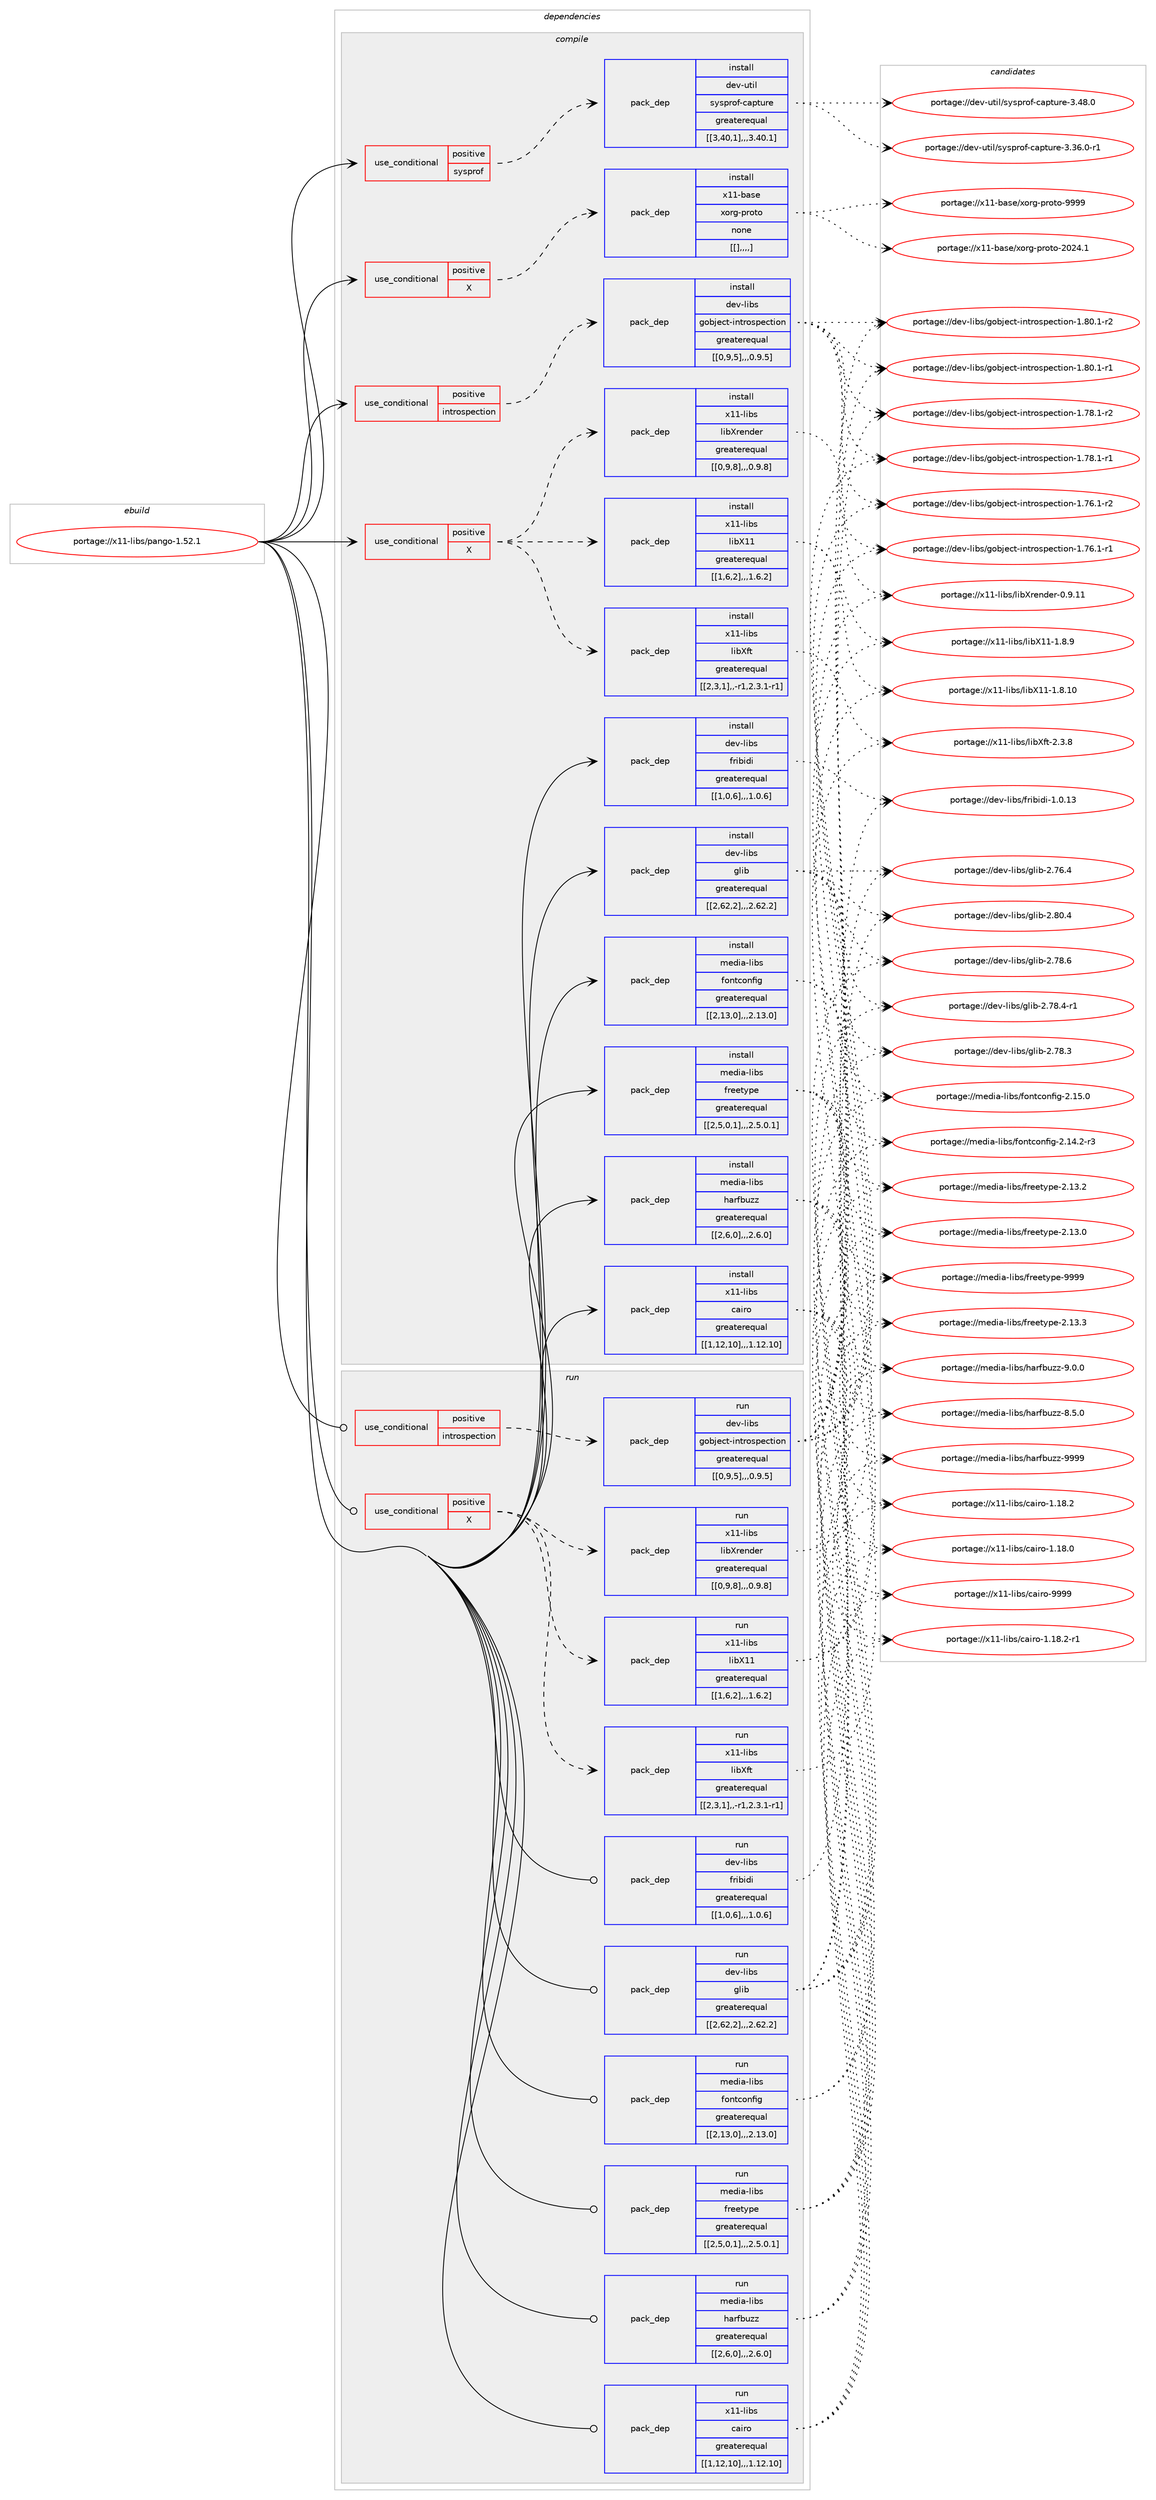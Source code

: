 digraph prolog {

# *************
# Graph options
# *************

newrank=true;
concentrate=true;
compound=true;
graph [rankdir=LR,fontname=Helvetica,fontsize=10,ranksep=1.5];#, ranksep=2.5, nodesep=0.2];
edge  [arrowhead=vee];
node  [fontname=Helvetica,fontsize=10];

# **********
# The ebuild
# **********

subgraph cluster_leftcol {
color=gray;
label=<<i>ebuild</i>>;
id [label="portage://x11-libs/pango-1.52.1", color=red, width=4, href="../x11-libs/pango-1.52.1.svg"];
}

# ****************
# The dependencies
# ****************

subgraph cluster_midcol {
color=gray;
label=<<i>dependencies</i>>;
subgraph cluster_compile {
fillcolor="#eeeeee";
style=filled;
label=<<i>compile</i>>;
subgraph cond11956 {
dependency33926 [label=<<TABLE BORDER="0" CELLBORDER="1" CELLSPACING="0" CELLPADDING="4"><TR><TD ROWSPAN="3" CELLPADDING="10">use_conditional</TD></TR><TR><TD>positive</TD></TR><TR><TD>X</TD></TR></TABLE>>, shape=none, color=red];
subgraph pack21740 {
dependency33927 [label=<<TABLE BORDER="0" CELLBORDER="1" CELLSPACING="0" CELLPADDING="4" WIDTH="220"><TR><TD ROWSPAN="6" CELLPADDING="30">pack_dep</TD></TR><TR><TD WIDTH="110">install</TD></TR><TR><TD>x11-base</TD></TR><TR><TD>xorg-proto</TD></TR><TR><TD>none</TD></TR><TR><TD>[[],,,,]</TD></TR></TABLE>>, shape=none, color=blue];
}
dependency33926:e -> dependency33927:w [weight=20,style="dashed",arrowhead="vee"];
}
id:e -> dependency33926:w [weight=20,style="solid",arrowhead="vee"];
subgraph cond11957 {
dependency33928 [label=<<TABLE BORDER="0" CELLBORDER="1" CELLSPACING="0" CELLPADDING="4"><TR><TD ROWSPAN="3" CELLPADDING="10">use_conditional</TD></TR><TR><TD>positive</TD></TR><TR><TD>X</TD></TR></TABLE>>, shape=none, color=red];
subgraph pack21741 {
dependency33929 [label=<<TABLE BORDER="0" CELLBORDER="1" CELLSPACING="0" CELLPADDING="4" WIDTH="220"><TR><TD ROWSPAN="6" CELLPADDING="30">pack_dep</TD></TR><TR><TD WIDTH="110">install</TD></TR><TR><TD>x11-libs</TD></TR><TR><TD>libX11</TD></TR><TR><TD>greaterequal</TD></TR><TR><TD>[[1,6,2],,,1.6.2]</TD></TR></TABLE>>, shape=none, color=blue];
}
dependency33928:e -> dependency33929:w [weight=20,style="dashed",arrowhead="vee"];
subgraph pack21742 {
dependency33930 [label=<<TABLE BORDER="0" CELLBORDER="1" CELLSPACING="0" CELLPADDING="4" WIDTH="220"><TR><TD ROWSPAN="6" CELLPADDING="30">pack_dep</TD></TR><TR><TD WIDTH="110">install</TD></TR><TR><TD>x11-libs</TD></TR><TR><TD>libXft</TD></TR><TR><TD>greaterequal</TD></TR><TR><TD>[[2,3,1],,-r1,2.3.1-r1]</TD></TR></TABLE>>, shape=none, color=blue];
}
dependency33928:e -> dependency33930:w [weight=20,style="dashed",arrowhead="vee"];
subgraph pack21743 {
dependency33931 [label=<<TABLE BORDER="0" CELLBORDER="1" CELLSPACING="0" CELLPADDING="4" WIDTH="220"><TR><TD ROWSPAN="6" CELLPADDING="30">pack_dep</TD></TR><TR><TD WIDTH="110">install</TD></TR><TR><TD>x11-libs</TD></TR><TR><TD>libXrender</TD></TR><TR><TD>greaterequal</TD></TR><TR><TD>[[0,9,8],,,0.9.8]</TD></TR></TABLE>>, shape=none, color=blue];
}
dependency33928:e -> dependency33931:w [weight=20,style="dashed",arrowhead="vee"];
}
id:e -> dependency33928:w [weight=20,style="solid",arrowhead="vee"];
subgraph cond11958 {
dependency33932 [label=<<TABLE BORDER="0" CELLBORDER="1" CELLSPACING="0" CELLPADDING="4"><TR><TD ROWSPAN="3" CELLPADDING="10">use_conditional</TD></TR><TR><TD>positive</TD></TR><TR><TD>introspection</TD></TR></TABLE>>, shape=none, color=red];
subgraph pack21744 {
dependency33933 [label=<<TABLE BORDER="0" CELLBORDER="1" CELLSPACING="0" CELLPADDING="4" WIDTH="220"><TR><TD ROWSPAN="6" CELLPADDING="30">pack_dep</TD></TR><TR><TD WIDTH="110">install</TD></TR><TR><TD>dev-libs</TD></TR><TR><TD>gobject-introspection</TD></TR><TR><TD>greaterequal</TD></TR><TR><TD>[[0,9,5],,,0.9.5]</TD></TR></TABLE>>, shape=none, color=blue];
}
dependency33932:e -> dependency33933:w [weight=20,style="dashed",arrowhead="vee"];
}
id:e -> dependency33932:w [weight=20,style="solid",arrowhead="vee"];
subgraph cond11959 {
dependency33934 [label=<<TABLE BORDER="0" CELLBORDER="1" CELLSPACING="0" CELLPADDING="4"><TR><TD ROWSPAN="3" CELLPADDING="10">use_conditional</TD></TR><TR><TD>positive</TD></TR><TR><TD>sysprof</TD></TR></TABLE>>, shape=none, color=red];
subgraph pack21745 {
dependency33935 [label=<<TABLE BORDER="0" CELLBORDER="1" CELLSPACING="0" CELLPADDING="4" WIDTH="220"><TR><TD ROWSPAN="6" CELLPADDING="30">pack_dep</TD></TR><TR><TD WIDTH="110">install</TD></TR><TR><TD>dev-util</TD></TR><TR><TD>sysprof-capture</TD></TR><TR><TD>greaterequal</TD></TR><TR><TD>[[3,40,1],,,3.40.1]</TD></TR></TABLE>>, shape=none, color=blue];
}
dependency33934:e -> dependency33935:w [weight=20,style="dashed",arrowhead="vee"];
}
id:e -> dependency33934:w [weight=20,style="solid",arrowhead="vee"];
subgraph pack21746 {
dependency33936 [label=<<TABLE BORDER="0" CELLBORDER="1" CELLSPACING="0" CELLPADDING="4" WIDTH="220"><TR><TD ROWSPAN="6" CELLPADDING="30">pack_dep</TD></TR><TR><TD WIDTH="110">install</TD></TR><TR><TD>dev-libs</TD></TR><TR><TD>fribidi</TD></TR><TR><TD>greaterequal</TD></TR><TR><TD>[[1,0,6],,,1.0.6]</TD></TR></TABLE>>, shape=none, color=blue];
}
id:e -> dependency33936:w [weight=20,style="solid",arrowhead="vee"];
subgraph pack21747 {
dependency33937 [label=<<TABLE BORDER="0" CELLBORDER="1" CELLSPACING="0" CELLPADDING="4" WIDTH="220"><TR><TD ROWSPAN="6" CELLPADDING="30">pack_dep</TD></TR><TR><TD WIDTH="110">install</TD></TR><TR><TD>dev-libs</TD></TR><TR><TD>glib</TD></TR><TR><TD>greaterequal</TD></TR><TR><TD>[[2,62,2],,,2.62.2]</TD></TR></TABLE>>, shape=none, color=blue];
}
id:e -> dependency33937:w [weight=20,style="solid",arrowhead="vee"];
subgraph pack21748 {
dependency33938 [label=<<TABLE BORDER="0" CELLBORDER="1" CELLSPACING="0" CELLPADDING="4" WIDTH="220"><TR><TD ROWSPAN="6" CELLPADDING="30">pack_dep</TD></TR><TR><TD WIDTH="110">install</TD></TR><TR><TD>media-libs</TD></TR><TR><TD>fontconfig</TD></TR><TR><TD>greaterequal</TD></TR><TR><TD>[[2,13,0],,,2.13.0]</TD></TR></TABLE>>, shape=none, color=blue];
}
id:e -> dependency33938:w [weight=20,style="solid",arrowhead="vee"];
subgraph pack21749 {
dependency33939 [label=<<TABLE BORDER="0" CELLBORDER="1" CELLSPACING="0" CELLPADDING="4" WIDTH="220"><TR><TD ROWSPAN="6" CELLPADDING="30">pack_dep</TD></TR><TR><TD WIDTH="110">install</TD></TR><TR><TD>media-libs</TD></TR><TR><TD>freetype</TD></TR><TR><TD>greaterequal</TD></TR><TR><TD>[[2,5,0,1],,,2.5.0.1]</TD></TR></TABLE>>, shape=none, color=blue];
}
id:e -> dependency33939:w [weight=20,style="solid",arrowhead="vee"];
subgraph pack21750 {
dependency33940 [label=<<TABLE BORDER="0" CELLBORDER="1" CELLSPACING="0" CELLPADDING="4" WIDTH="220"><TR><TD ROWSPAN="6" CELLPADDING="30">pack_dep</TD></TR><TR><TD WIDTH="110">install</TD></TR><TR><TD>media-libs</TD></TR><TR><TD>harfbuzz</TD></TR><TR><TD>greaterequal</TD></TR><TR><TD>[[2,6,0],,,2.6.0]</TD></TR></TABLE>>, shape=none, color=blue];
}
id:e -> dependency33940:w [weight=20,style="solid",arrowhead="vee"];
subgraph pack21751 {
dependency33941 [label=<<TABLE BORDER="0" CELLBORDER="1" CELLSPACING="0" CELLPADDING="4" WIDTH="220"><TR><TD ROWSPAN="6" CELLPADDING="30">pack_dep</TD></TR><TR><TD WIDTH="110">install</TD></TR><TR><TD>x11-libs</TD></TR><TR><TD>cairo</TD></TR><TR><TD>greaterequal</TD></TR><TR><TD>[[1,12,10],,,1.12.10]</TD></TR></TABLE>>, shape=none, color=blue];
}
id:e -> dependency33941:w [weight=20,style="solid",arrowhead="vee"];
}
subgraph cluster_compileandrun {
fillcolor="#eeeeee";
style=filled;
label=<<i>compile and run</i>>;
}
subgraph cluster_run {
fillcolor="#eeeeee";
style=filled;
label=<<i>run</i>>;
subgraph cond11960 {
dependency33942 [label=<<TABLE BORDER="0" CELLBORDER="1" CELLSPACING="0" CELLPADDING="4"><TR><TD ROWSPAN="3" CELLPADDING="10">use_conditional</TD></TR><TR><TD>positive</TD></TR><TR><TD>X</TD></TR></TABLE>>, shape=none, color=red];
subgraph pack21752 {
dependency33943 [label=<<TABLE BORDER="0" CELLBORDER="1" CELLSPACING="0" CELLPADDING="4" WIDTH="220"><TR><TD ROWSPAN="6" CELLPADDING="30">pack_dep</TD></TR><TR><TD WIDTH="110">run</TD></TR><TR><TD>x11-libs</TD></TR><TR><TD>libX11</TD></TR><TR><TD>greaterequal</TD></TR><TR><TD>[[1,6,2],,,1.6.2]</TD></TR></TABLE>>, shape=none, color=blue];
}
dependency33942:e -> dependency33943:w [weight=20,style="dashed",arrowhead="vee"];
subgraph pack21753 {
dependency33944 [label=<<TABLE BORDER="0" CELLBORDER="1" CELLSPACING="0" CELLPADDING="4" WIDTH="220"><TR><TD ROWSPAN="6" CELLPADDING="30">pack_dep</TD></TR><TR><TD WIDTH="110">run</TD></TR><TR><TD>x11-libs</TD></TR><TR><TD>libXft</TD></TR><TR><TD>greaterequal</TD></TR><TR><TD>[[2,3,1],,-r1,2.3.1-r1]</TD></TR></TABLE>>, shape=none, color=blue];
}
dependency33942:e -> dependency33944:w [weight=20,style="dashed",arrowhead="vee"];
subgraph pack21754 {
dependency33945 [label=<<TABLE BORDER="0" CELLBORDER="1" CELLSPACING="0" CELLPADDING="4" WIDTH="220"><TR><TD ROWSPAN="6" CELLPADDING="30">pack_dep</TD></TR><TR><TD WIDTH="110">run</TD></TR><TR><TD>x11-libs</TD></TR><TR><TD>libXrender</TD></TR><TR><TD>greaterequal</TD></TR><TR><TD>[[0,9,8],,,0.9.8]</TD></TR></TABLE>>, shape=none, color=blue];
}
dependency33942:e -> dependency33945:w [weight=20,style="dashed",arrowhead="vee"];
}
id:e -> dependency33942:w [weight=20,style="solid",arrowhead="odot"];
subgraph cond11961 {
dependency33946 [label=<<TABLE BORDER="0" CELLBORDER="1" CELLSPACING="0" CELLPADDING="4"><TR><TD ROWSPAN="3" CELLPADDING="10">use_conditional</TD></TR><TR><TD>positive</TD></TR><TR><TD>introspection</TD></TR></TABLE>>, shape=none, color=red];
subgraph pack21755 {
dependency33947 [label=<<TABLE BORDER="0" CELLBORDER="1" CELLSPACING="0" CELLPADDING="4" WIDTH="220"><TR><TD ROWSPAN="6" CELLPADDING="30">pack_dep</TD></TR><TR><TD WIDTH="110">run</TD></TR><TR><TD>dev-libs</TD></TR><TR><TD>gobject-introspection</TD></TR><TR><TD>greaterequal</TD></TR><TR><TD>[[0,9,5],,,0.9.5]</TD></TR></TABLE>>, shape=none, color=blue];
}
dependency33946:e -> dependency33947:w [weight=20,style="dashed",arrowhead="vee"];
}
id:e -> dependency33946:w [weight=20,style="solid",arrowhead="odot"];
subgraph pack21756 {
dependency33948 [label=<<TABLE BORDER="0" CELLBORDER="1" CELLSPACING="0" CELLPADDING="4" WIDTH="220"><TR><TD ROWSPAN="6" CELLPADDING="30">pack_dep</TD></TR><TR><TD WIDTH="110">run</TD></TR><TR><TD>dev-libs</TD></TR><TR><TD>fribidi</TD></TR><TR><TD>greaterequal</TD></TR><TR><TD>[[1,0,6],,,1.0.6]</TD></TR></TABLE>>, shape=none, color=blue];
}
id:e -> dependency33948:w [weight=20,style="solid",arrowhead="odot"];
subgraph pack21757 {
dependency33949 [label=<<TABLE BORDER="0" CELLBORDER="1" CELLSPACING="0" CELLPADDING="4" WIDTH="220"><TR><TD ROWSPAN="6" CELLPADDING="30">pack_dep</TD></TR><TR><TD WIDTH="110">run</TD></TR><TR><TD>dev-libs</TD></TR><TR><TD>glib</TD></TR><TR><TD>greaterequal</TD></TR><TR><TD>[[2,62,2],,,2.62.2]</TD></TR></TABLE>>, shape=none, color=blue];
}
id:e -> dependency33949:w [weight=20,style="solid",arrowhead="odot"];
subgraph pack21758 {
dependency33950 [label=<<TABLE BORDER="0" CELLBORDER="1" CELLSPACING="0" CELLPADDING="4" WIDTH="220"><TR><TD ROWSPAN="6" CELLPADDING="30">pack_dep</TD></TR><TR><TD WIDTH="110">run</TD></TR><TR><TD>media-libs</TD></TR><TR><TD>fontconfig</TD></TR><TR><TD>greaterequal</TD></TR><TR><TD>[[2,13,0],,,2.13.0]</TD></TR></TABLE>>, shape=none, color=blue];
}
id:e -> dependency33950:w [weight=20,style="solid",arrowhead="odot"];
subgraph pack21759 {
dependency33951 [label=<<TABLE BORDER="0" CELLBORDER="1" CELLSPACING="0" CELLPADDING="4" WIDTH="220"><TR><TD ROWSPAN="6" CELLPADDING="30">pack_dep</TD></TR><TR><TD WIDTH="110">run</TD></TR><TR><TD>media-libs</TD></TR><TR><TD>freetype</TD></TR><TR><TD>greaterequal</TD></TR><TR><TD>[[2,5,0,1],,,2.5.0.1]</TD></TR></TABLE>>, shape=none, color=blue];
}
id:e -> dependency33951:w [weight=20,style="solid",arrowhead="odot"];
subgraph pack21760 {
dependency33952 [label=<<TABLE BORDER="0" CELLBORDER="1" CELLSPACING="0" CELLPADDING="4" WIDTH="220"><TR><TD ROWSPAN="6" CELLPADDING="30">pack_dep</TD></TR><TR><TD WIDTH="110">run</TD></TR><TR><TD>media-libs</TD></TR><TR><TD>harfbuzz</TD></TR><TR><TD>greaterequal</TD></TR><TR><TD>[[2,6,0],,,2.6.0]</TD></TR></TABLE>>, shape=none, color=blue];
}
id:e -> dependency33952:w [weight=20,style="solid",arrowhead="odot"];
subgraph pack21761 {
dependency33953 [label=<<TABLE BORDER="0" CELLBORDER="1" CELLSPACING="0" CELLPADDING="4" WIDTH="220"><TR><TD ROWSPAN="6" CELLPADDING="30">pack_dep</TD></TR><TR><TD WIDTH="110">run</TD></TR><TR><TD>x11-libs</TD></TR><TR><TD>cairo</TD></TR><TR><TD>greaterequal</TD></TR><TR><TD>[[1,12,10],,,1.12.10]</TD></TR></TABLE>>, shape=none, color=blue];
}
id:e -> dependency33953:w [weight=20,style="solid",arrowhead="odot"];
}
}

# **************
# The candidates
# **************

subgraph cluster_choices {
rank=same;
color=gray;
label=<<i>candidates</i>>;

subgraph choice21740 {
color=black;
nodesep=1;
choice120494945989711510147120111114103451121141111161114557575757 [label="portage://x11-base/xorg-proto-9999", color=red, width=4,href="../x11-base/xorg-proto-9999.svg"];
choice1204949459897115101471201111141034511211411111611145504850524649 [label="portage://x11-base/xorg-proto-2024.1", color=red, width=4,href="../x11-base/xorg-proto-2024.1.svg"];
dependency33927:e -> choice120494945989711510147120111114103451121141111161114557575757:w [style=dotted,weight="100"];
dependency33927:e -> choice1204949459897115101471201111141034511211411111611145504850524649:w [style=dotted,weight="100"];
}
subgraph choice21741 {
color=black;
nodesep=1;
choice12049494510810598115471081059888494945494656464948 [label="portage://x11-libs/libX11-1.8.10", color=red, width=4,href="../x11-libs/libX11-1.8.10.svg"];
choice120494945108105981154710810598884949454946564657 [label="portage://x11-libs/libX11-1.8.9", color=red, width=4,href="../x11-libs/libX11-1.8.9.svg"];
dependency33929:e -> choice12049494510810598115471081059888494945494656464948:w [style=dotted,weight="100"];
dependency33929:e -> choice120494945108105981154710810598884949454946564657:w [style=dotted,weight="100"];
}
subgraph choice21742 {
color=black;
nodesep=1;
choice12049494510810598115471081059888102116455046514656 [label="portage://x11-libs/libXft-2.3.8", color=red, width=4,href="../x11-libs/libXft-2.3.8.svg"];
dependency33930:e -> choice12049494510810598115471081059888102116455046514656:w [style=dotted,weight="100"];
}
subgraph choice21743 {
color=black;
nodesep=1;
choice1204949451081059811547108105988811410111010010111445484657464949 [label="portage://x11-libs/libXrender-0.9.11", color=red, width=4,href="../x11-libs/libXrender-0.9.11.svg"];
dependency33931:e -> choice1204949451081059811547108105988811410111010010111445484657464949:w [style=dotted,weight="100"];
}
subgraph choice21744 {
color=black;
nodesep=1;
choice10010111845108105981154710311198106101991164510511011611411111511210199116105111110454946564846494511450 [label="portage://dev-libs/gobject-introspection-1.80.1-r2", color=red, width=4,href="../dev-libs/gobject-introspection-1.80.1-r2.svg"];
choice10010111845108105981154710311198106101991164510511011611411111511210199116105111110454946564846494511449 [label="portage://dev-libs/gobject-introspection-1.80.1-r1", color=red, width=4,href="../dev-libs/gobject-introspection-1.80.1-r1.svg"];
choice10010111845108105981154710311198106101991164510511011611411111511210199116105111110454946555646494511450 [label="portage://dev-libs/gobject-introspection-1.78.1-r2", color=red, width=4,href="../dev-libs/gobject-introspection-1.78.1-r2.svg"];
choice10010111845108105981154710311198106101991164510511011611411111511210199116105111110454946555646494511449 [label="portage://dev-libs/gobject-introspection-1.78.1-r1", color=red, width=4,href="../dev-libs/gobject-introspection-1.78.1-r1.svg"];
choice10010111845108105981154710311198106101991164510511011611411111511210199116105111110454946555446494511450 [label="portage://dev-libs/gobject-introspection-1.76.1-r2", color=red, width=4,href="../dev-libs/gobject-introspection-1.76.1-r2.svg"];
choice10010111845108105981154710311198106101991164510511011611411111511210199116105111110454946555446494511449 [label="portage://dev-libs/gobject-introspection-1.76.1-r1", color=red, width=4,href="../dev-libs/gobject-introspection-1.76.1-r1.svg"];
dependency33933:e -> choice10010111845108105981154710311198106101991164510511011611411111511210199116105111110454946564846494511450:w [style=dotted,weight="100"];
dependency33933:e -> choice10010111845108105981154710311198106101991164510511011611411111511210199116105111110454946564846494511449:w [style=dotted,weight="100"];
dependency33933:e -> choice10010111845108105981154710311198106101991164510511011611411111511210199116105111110454946555646494511450:w [style=dotted,weight="100"];
dependency33933:e -> choice10010111845108105981154710311198106101991164510511011611411111511210199116105111110454946555646494511449:w [style=dotted,weight="100"];
dependency33933:e -> choice10010111845108105981154710311198106101991164510511011611411111511210199116105111110454946555446494511450:w [style=dotted,weight="100"];
dependency33933:e -> choice10010111845108105981154710311198106101991164510511011611411111511210199116105111110454946555446494511449:w [style=dotted,weight="100"];
}
subgraph choice21745 {
color=black;
nodesep=1;
choice100101118451171161051084711512111511211411110245999711211611711410145514652564648 [label="portage://dev-util/sysprof-capture-3.48.0", color=red, width=4,href="../dev-util/sysprof-capture-3.48.0.svg"];
choice1001011184511711610510847115121115112114111102459997112116117114101455146515446484511449 [label="portage://dev-util/sysprof-capture-3.36.0-r1", color=red, width=4,href="../dev-util/sysprof-capture-3.36.0-r1.svg"];
dependency33935:e -> choice100101118451171161051084711512111511211411110245999711211611711410145514652564648:w [style=dotted,weight="100"];
dependency33935:e -> choice1001011184511711610510847115121115112114111102459997112116117114101455146515446484511449:w [style=dotted,weight="100"];
}
subgraph choice21746 {
color=black;
nodesep=1;
choice1001011184510810598115471021141059810510010545494648464951 [label="portage://dev-libs/fribidi-1.0.13", color=red, width=4,href="../dev-libs/fribidi-1.0.13.svg"];
dependency33936:e -> choice1001011184510810598115471021141059810510010545494648464951:w [style=dotted,weight="100"];
}
subgraph choice21747 {
color=black;
nodesep=1;
choice1001011184510810598115471031081059845504656484652 [label="portage://dev-libs/glib-2.80.4", color=red, width=4,href="../dev-libs/glib-2.80.4.svg"];
choice1001011184510810598115471031081059845504655564654 [label="portage://dev-libs/glib-2.78.6", color=red, width=4,href="../dev-libs/glib-2.78.6.svg"];
choice10010111845108105981154710310810598455046555646524511449 [label="portage://dev-libs/glib-2.78.4-r1", color=red, width=4,href="../dev-libs/glib-2.78.4-r1.svg"];
choice1001011184510810598115471031081059845504655564651 [label="portage://dev-libs/glib-2.78.3", color=red, width=4,href="../dev-libs/glib-2.78.3.svg"];
choice1001011184510810598115471031081059845504655544652 [label="portage://dev-libs/glib-2.76.4", color=red, width=4,href="../dev-libs/glib-2.76.4.svg"];
dependency33937:e -> choice1001011184510810598115471031081059845504656484652:w [style=dotted,weight="100"];
dependency33937:e -> choice1001011184510810598115471031081059845504655564654:w [style=dotted,weight="100"];
dependency33937:e -> choice10010111845108105981154710310810598455046555646524511449:w [style=dotted,weight="100"];
dependency33937:e -> choice1001011184510810598115471031081059845504655564651:w [style=dotted,weight="100"];
dependency33937:e -> choice1001011184510810598115471031081059845504655544652:w [style=dotted,weight="100"];
}
subgraph choice21748 {
color=black;
nodesep=1;
choice109101100105974510810598115471021111101169911111010210510345504649534648 [label="portage://media-libs/fontconfig-2.15.0", color=red, width=4,href="../media-libs/fontconfig-2.15.0.svg"];
choice1091011001059745108105981154710211111011699111110102105103455046495246504511451 [label="portage://media-libs/fontconfig-2.14.2-r3", color=red, width=4,href="../media-libs/fontconfig-2.14.2-r3.svg"];
dependency33938:e -> choice109101100105974510810598115471021111101169911111010210510345504649534648:w [style=dotted,weight="100"];
dependency33938:e -> choice1091011001059745108105981154710211111011699111110102105103455046495246504511451:w [style=dotted,weight="100"];
}
subgraph choice21749 {
color=black;
nodesep=1;
choice109101100105974510810598115471021141011011161211121014557575757 [label="portage://media-libs/freetype-9999", color=red, width=4,href="../media-libs/freetype-9999.svg"];
choice1091011001059745108105981154710211410110111612111210145504649514651 [label="portage://media-libs/freetype-2.13.3", color=red, width=4,href="../media-libs/freetype-2.13.3.svg"];
choice1091011001059745108105981154710211410110111612111210145504649514650 [label="portage://media-libs/freetype-2.13.2", color=red, width=4,href="../media-libs/freetype-2.13.2.svg"];
choice1091011001059745108105981154710211410110111612111210145504649514648 [label="portage://media-libs/freetype-2.13.0", color=red, width=4,href="../media-libs/freetype-2.13.0.svg"];
dependency33939:e -> choice109101100105974510810598115471021141011011161211121014557575757:w [style=dotted,weight="100"];
dependency33939:e -> choice1091011001059745108105981154710211410110111612111210145504649514651:w [style=dotted,weight="100"];
dependency33939:e -> choice1091011001059745108105981154710211410110111612111210145504649514650:w [style=dotted,weight="100"];
dependency33939:e -> choice1091011001059745108105981154710211410110111612111210145504649514648:w [style=dotted,weight="100"];
}
subgraph choice21750 {
color=black;
nodesep=1;
choice1091011001059745108105981154710497114102981171221224557575757 [label="portage://media-libs/harfbuzz-9999", color=red, width=4,href="../media-libs/harfbuzz-9999.svg"];
choice109101100105974510810598115471049711410298117122122455746484648 [label="portage://media-libs/harfbuzz-9.0.0", color=red, width=4,href="../media-libs/harfbuzz-9.0.0.svg"];
choice109101100105974510810598115471049711410298117122122455646534648 [label="portage://media-libs/harfbuzz-8.5.0", color=red, width=4,href="../media-libs/harfbuzz-8.5.0.svg"];
dependency33940:e -> choice1091011001059745108105981154710497114102981171221224557575757:w [style=dotted,weight="100"];
dependency33940:e -> choice109101100105974510810598115471049711410298117122122455746484648:w [style=dotted,weight="100"];
dependency33940:e -> choice109101100105974510810598115471049711410298117122122455646534648:w [style=dotted,weight="100"];
}
subgraph choice21751 {
color=black;
nodesep=1;
choice120494945108105981154799971051141114557575757 [label="portage://x11-libs/cairo-9999", color=red, width=4,href="../x11-libs/cairo-9999.svg"];
choice12049494510810598115479997105114111454946495646504511449 [label="portage://x11-libs/cairo-1.18.2-r1", color=red, width=4,href="../x11-libs/cairo-1.18.2-r1.svg"];
choice1204949451081059811547999710511411145494649564650 [label="portage://x11-libs/cairo-1.18.2", color=red, width=4,href="../x11-libs/cairo-1.18.2.svg"];
choice1204949451081059811547999710511411145494649564648 [label="portage://x11-libs/cairo-1.18.0", color=red, width=4,href="../x11-libs/cairo-1.18.0.svg"];
dependency33941:e -> choice120494945108105981154799971051141114557575757:w [style=dotted,weight="100"];
dependency33941:e -> choice12049494510810598115479997105114111454946495646504511449:w [style=dotted,weight="100"];
dependency33941:e -> choice1204949451081059811547999710511411145494649564650:w [style=dotted,weight="100"];
dependency33941:e -> choice1204949451081059811547999710511411145494649564648:w [style=dotted,weight="100"];
}
subgraph choice21752 {
color=black;
nodesep=1;
choice12049494510810598115471081059888494945494656464948 [label="portage://x11-libs/libX11-1.8.10", color=red, width=4,href="../x11-libs/libX11-1.8.10.svg"];
choice120494945108105981154710810598884949454946564657 [label="portage://x11-libs/libX11-1.8.9", color=red, width=4,href="../x11-libs/libX11-1.8.9.svg"];
dependency33943:e -> choice12049494510810598115471081059888494945494656464948:w [style=dotted,weight="100"];
dependency33943:e -> choice120494945108105981154710810598884949454946564657:w [style=dotted,weight="100"];
}
subgraph choice21753 {
color=black;
nodesep=1;
choice12049494510810598115471081059888102116455046514656 [label="portage://x11-libs/libXft-2.3.8", color=red, width=4,href="../x11-libs/libXft-2.3.8.svg"];
dependency33944:e -> choice12049494510810598115471081059888102116455046514656:w [style=dotted,weight="100"];
}
subgraph choice21754 {
color=black;
nodesep=1;
choice1204949451081059811547108105988811410111010010111445484657464949 [label="portage://x11-libs/libXrender-0.9.11", color=red, width=4,href="../x11-libs/libXrender-0.9.11.svg"];
dependency33945:e -> choice1204949451081059811547108105988811410111010010111445484657464949:w [style=dotted,weight="100"];
}
subgraph choice21755 {
color=black;
nodesep=1;
choice10010111845108105981154710311198106101991164510511011611411111511210199116105111110454946564846494511450 [label="portage://dev-libs/gobject-introspection-1.80.1-r2", color=red, width=4,href="../dev-libs/gobject-introspection-1.80.1-r2.svg"];
choice10010111845108105981154710311198106101991164510511011611411111511210199116105111110454946564846494511449 [label="portage://dev-libs/gobject-introspection-1.80.1-r1", color=red, width=4,href="../dev-libs/gobject-introspection-1.80.1-r1.svg"];
choice10010111845108105981154710311198106101991164510511011611411111511210199116105111110454946555646494511450 [label="portage://dev-libs/gobject-introspection-1.78.1-r2", color=red, width=4,href="../dev-libs/gobject-introspection-1.78.1-r2.svg"];
choice10010111845108105981154710311198106101991164510511011611411111511210199116105111110454946555646494511449 [label="portage://dev-libs/gobject-introspection-1.78.1-r1", color=red, width=4,href="../dev-libs/gobject-introspection-1.78.1-r1.svg"];
choice10010111845108105981154710311198106101991164510511011611411111511210199116105111110454946555446494511450 [label="portage://dev-libs/gobject-introspection-1.76.1-r2", color=red, width=4,href="../dev-libs/gobject-introspection-1.76.1-r2.svg"];
choice10010111845108105981154710311198106101991164510511011611411111511210199116105111110454946555446494511449 [label="portage://dev-libs/gobject-introspection-1.76.1-r1", color=red, width=4,href="../dev-libs/gobject-introspection-1.76.1-r1.svg"];
dependency33947:e -> choice10010111845108105981154710311198106101991164510511011611411111511210199116105111110454946564846494511450:w [style=dotted,weight="100"];
dependency33947:e -> choice10010111845108105981154710311198106101991164510511011611411111511210199116105111110454946564846494511449:w [style=dotted,weight="100"];
dependency33947:e -> choice10010111845108105981154710311198106101991164510511011611411111511210199116105111110454946555646494511450:w [style=dotted,weight="100"];
dependency33947:e -> choice10010111845108105981154710311198106101991164510511011611411111511210199116105111110454946555646494511449:w [style=dotted,weight="100"];
dependency33947:e -> choice10010111845108105981154710311198106101991164510511011611411111511210199116105111110454946555446494511450:w [style=dotted,weight="100"];
dependency33947:e -> choice10010111845108105981154710311198106101991164510511011611411111511210199116105111110454946555446494511449:w [style=dotted,weight="100"];
}
subgraph choice21756 {
color=black;
nodesep=1;
choice1001011184510810598115471021141059810510010545494648464951 [label="portage://dev-libs/fribidi-1.0.13", color=red, width=4,href="../dev-libs/fribidi-1.0.13.svg"];
dependency33948:e -> choice1001011184510810598115471021141059810510010545494648464951:w [style=dotted,weight="100"];
}
subgraph choice21757 {
color=black;
nodesep=1;
choice1001011184510810598115471031081059845504656484652 [label="portage://dev-libs/glib-2.80.4", color=red, width=4,href="../dev-libs/glib-2.80.4.svg"];
choice1001011184510810598115471031081059845504655564654 [label="portage://dev-libs/glib-2.78.6", color=red, width=4,href="../dev-libs/glib-2.78.6.svg"];
choice10010111845108105981154710310810598455046555646524511449 [label="portage://dev-libs/glib-2.78.4-r1", color=red, width=4,href="../dev-libs/glib-2.78.4-r1.svg"];
choice1001011184510810598115471031081059845504655564651 [label="portage://dev-libs/glib-2.78.3", color=red, width=4,href="../dev-libs/glib-2.78.3.svg"];
choice1001011184510810598115471031081059845504655544652 [label="portage://dev-libs/glib-2.76.4", color=red, width=4,href="../dev-libs/glib-2.76.4.svg"];
dependency33949:e -> choice1001011184510810598115471031081059845504656484652:w [style=dotted,weight="100"];
dependency33949:e -> choice1001011184510810598115471031081059845504655564654:w [style=dotted,weight="100"];
dependency33949:e -> choice10010111845108105981154710310810598455046555646524511449:w [style=dotted,weight="100"];
dependency33949:e -> choice1001011184510810598115471031081059845504655564651:w [style=dotted,weight="100"];
dependency33949:e -> choice1001011184510810598115471031081059845504655544652:w [style=dotted,weight="100"];
}
subgraph choice21758 {
color=black;
nodesep=1;
choice109101100105974510810598115471021111101169911111010210510345504649534648 [label="portage://media-libs/fontconfig-2.15.0", color=red, width=4,href="../media-libs/fontconfig-2.15.0.svg"];
choice1091011001059745108105981154710211111011699111110102105103455046495246504511451 [label="portage://media-libs/fontconfig-2.14.2-r3", color=red, width=4,href="../media-libs/fontconfig-2.14.2-r3.svg"];
dependency33950:e -> choice109101100105974510810598115471021111101169911111010210510345504649534648:w [style=dotted,weight="100"];
dependency33950:e -> choice1091011001059745108105981154710211111011699111110102105103455046495246504511451:w [style=dotted,weight="100"];
}
subgraph choice21759 {
color=black;
nodesep=1;
choice109101100105974510810598115471021141011011161211121014557575757 [label="portage://media-libs/freetype-9999", color=red, width=4,href="../media-libs/freetype-9999.svg"];
choice1091011001059745108105981154710211410110111612111210145504649514651 [label="portage://media-libs/freetype-2.13.3", color=red, width=4,href="../media-libs/freetype-2.13.3.svg"];
choice1091011001059745108105981154710211410110111612111210145504649514650 [label="portage://media-libs/freetype-2.13.2", color=red, width=4,href="../media-libs/freetype-2.13.2.svg"];
choice1091011001059745108105981154710211410110111612111210145504649514648 [label="portage://media-libs/freetype-2.13.0", color=red, width=4,href="../media-libs/freetype-2.13.0.svg"];
dependency33951:e -> choice109101100105974510810598115471021141011011161211121014557575757:w [style=dotted,weight="100"];
dependency33951:e -> choice1091011001059745108105981154710211410110111612111210145504649514651:w [style=dotted,weight="100"];
dependency33951:e -> choice1091011001059745108105981154710211410110111612111210145504649514650:w [style=dotted,weight="100"];
dependency33951:e -> choice1091011001059745108105981154710211410110111612111210145504649514648:w [style=dotted,weight="100"];
}
subgraph choice21760 {
color=black;
nodesep=1;
choice1091011001059745108105981154710497114102981171221224557575757 [label="portage://media-libs/harfbuzz-9999", color=red, width=4,href="../media-libs/harfbuzz-9999.svg"];
choice109101100105974510810598115471049711410298117122122455746484648 [label="portage://media-libs/harfbuzz-9.0.0", color=red, width=4,href="../media-libs/harfbuzz-9.0.0.svg"];
choice109101100105974510810598115471049711410298117122122455646534648 [label="portage://media-libs/harfbuzz-8.5.0", color=red, width=4,href="../media-libs/harfbuzz-8.5.0.svg"];
dependency33952:e -> choice1091011001059745108105981154710497114102981171221224557575757:w [style=dotted,weight="100"];
dependency33952:e -> choice109101100105974510810598115471049711410298117122122455746484648:w [style=dotted,weight="100"];
dependency33952:e -> choice109101100105974510810598115471049711410298117122122455646534648:w [style=dotted,weight="100"];
}
subgraph choice21761 {
color=black;
nodesep=1;
choice120494945108105981154799971051141114557575757 [label="portage://x11-libs/cairo-9999", color=red, width=4,href="../x11-libs/cairo-9999.svg"];
choice12049494510810598115479997105114111454946495646504511449 [label="portage://x11-libs/cairo-1.18.2-r1", color=red, width=4,href="../x11-libs/cairo-1.18.2-r1.svg"];
choice1204949451081059811547999710511411145494649564650 [label="portage://x11-libs/cairo-1.18.2", color=red, width=4,href="../x11-libs/cairo-1.18.2.svg"];
choice1204949451081059811547999710511411145494649564648 [label="portage://x11-libs/cairo-1.18.0", color=red, width=4,href="../x11-libs/cairo-1.18.0.svg"];
dependency33953:e -> choice120494945108105981154799971051141114557575757:w [style=dotted,weight="100"];
dependency33953:e -> choice12049494510810598115479997105114111454946495646504511449:w [style=dotted,weight="100"];
dependency33953:e -> choice1204949451081059811547999710511411145494649564650:w [style=dotted,weight="100"];
dependency33953:e -> choice1204949451081059811547999710511411145494649564648:w [style=dotted,weight="100"];
}
}

}
